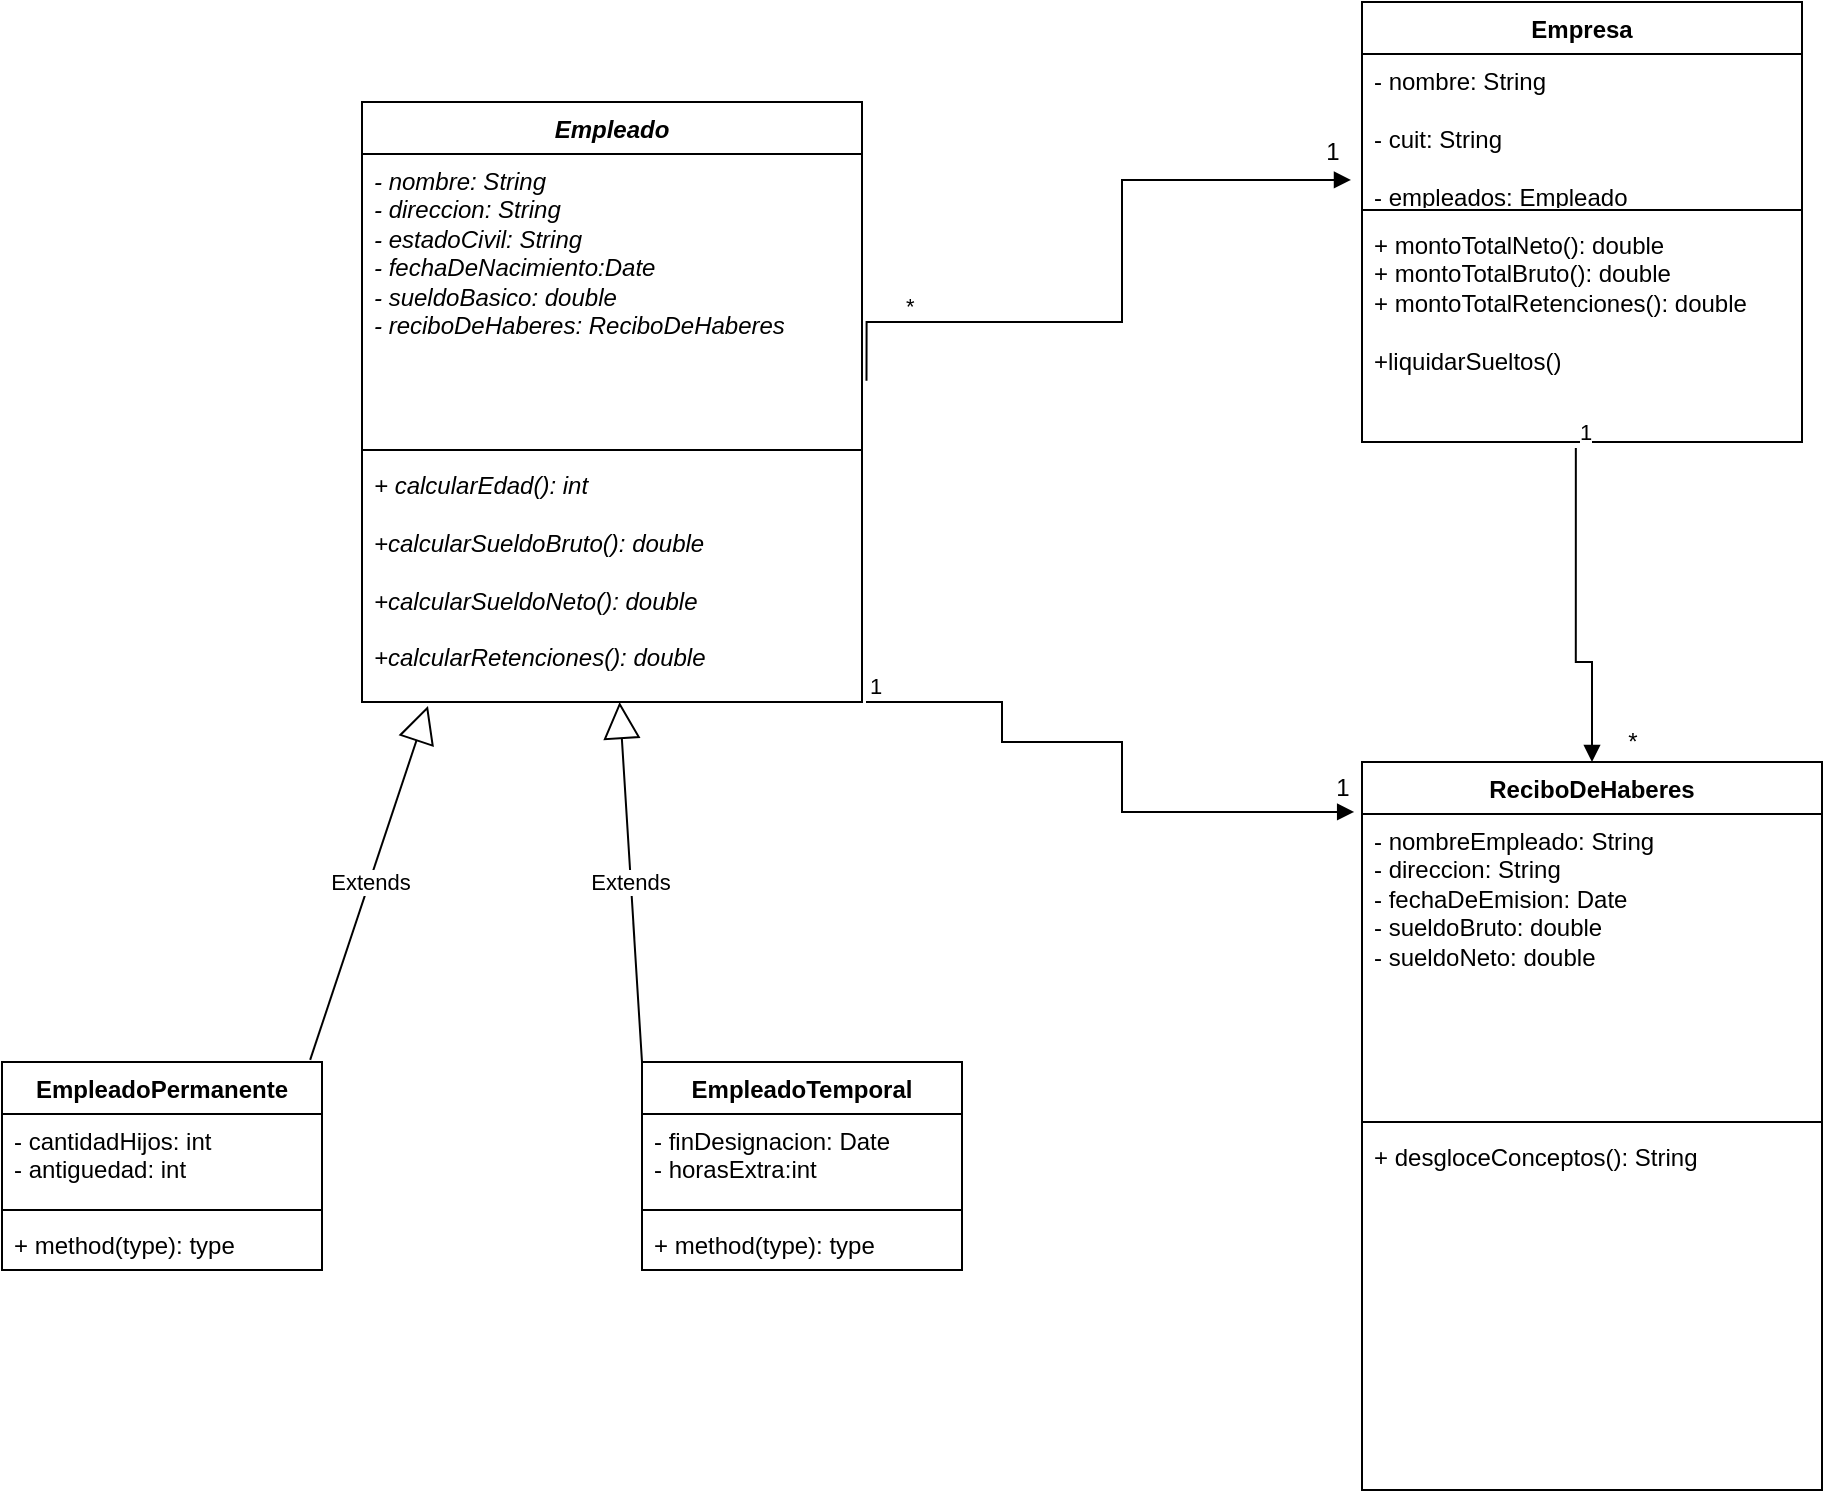 <mxfile version="21.7.4" type="github">
  <diagram name="Page-1" id="13e1069c-82ec-6db2-03f1-153e76fe0fe0">
    <mxGraphModel dx="1434" dy="754" grid="1" gridSize="10" guides="1" tooltips="1" connect="1" arrows="1" fold="1" page="1" pageScale="1" pageWidth="1100" pageHeight="850" background="none" math="0" shadow="0">
      <root>
        <mxCell id="0" />
        <mxCell id="1" parent="0" />
        <mxCell id="QAYbuf7ycFHNcCj2fmit-9" value="&lt;div&gt;Empresa&lt;/div&gt;&lt;div&gt;&lt;br&gt;&lt;/div&gt;" style="swimlane;fontStyle=1;align=center;verticalAlign=top;childLayout=stackLayout;horizontal=1;startSize=26;horizontalStack=0;resizeParent=1;resizeParentMax=0;resizeLast=0;collapsible=1;marginBottom=0;whiteSpace=wrap;html=1;" vertex="1" parent="1">
          <mxGeometry x="750" y="70" width="220" height="220" as="geometry" />
        </mxCell>
        <mxCell id="QAYbuf7ycFHNcCj2fmit-10" value="&lt;div&gt;- nombre: String&lt;/div&gt;&lt;div&gt;&lt;br&gt;&lt;/div&gt;&lt;div&gt;- cuit: String&lt;/div&gt;&lt;div&gt;&lt;br&gt;&lt;/div&gt;&lt;div&gt;- empleados: Empleado&lt;br&gt;&lt;/div&gt;" style="text;strokeColor=none;fillColor=none;align=left;verticalAlign=top;spacingLeft=4;spacingRight=4;overflow=hidden;rotatable=0;points=[[0,0.5],[1,0.5]];portConstraint=eastwest;whiteSpace=wrap;html=1;" vertex="1" parent="QAYbuf7ycFHNcCj2fmit-9">
          <mxGeometry y="26" width="220" height="74" as="geometry" />
        </mxCell>
        <mxCell id="QAYbuf7ycFHNcCj2fmit-11" value="" style="line;strokeWidth=1;fillColor=none;align=left;verticalAlign=middle;spacingTop=-1;spacingLeft=3;spacingRight=3;rotatable=0;labelPosition=right;points=[];portConstraint=eastwest;strokeColor=inherit;" vertex="1" parent="QAYbuf7ycFHNcCj2fmit-9">
          <mxGeometry y="100" width="220" height="8" as="geometry" />
        </mxCell>
        <mxCell id="QAYbuf7ycFHNcCj2fmit-12" value="&lt;div&gt;+ montoTotalNeto(): double&lt;/div&gt;&lt;div&gt;+ montoTotalBruto(): double&lt;/div&gt;&lt;div&gt;+ montoTotalRetenciones(): double&lt;br&gt;&lt;/div&gt;&lt;div&gt;&lt;br&gt;&lt;/div&gt;&lt;div&gt;+liquidarSueltos()&lt;br&gt;&lt;/div&gt;" style="text;strokeColor=none;fillColor=none;align=left;verticalAlign=top;spacingLeft=4;spacingRight=4;overflow=hidden;rotatable=0;points=[[0,0.5],[1,0.5]];portConstraint=eastwest;whiteSpace=wrap;html=1;" vertex="1" parent="QAYbuf7ycFHNcCj2fmit-9">
          <mxGeometry y="108" width="220" height="112" as="geometry" />
        </mxCell>
        <mxCell id="QAYbuf7ycFHNcCj2fmit-13" value="&lt;i&gt;Empleado&lt;/i&gt;" style="swimlane;fontStyle=1;align=center;verticalAlign=top;childLayout=stackLayout;horizontal=1;startSize=26;horizontalStack=0;resizeParent=1;resizeParentMax=0;resizeLast=0;collapsible=1;marginBottom=0;whiteSpace=wrap;html=1;" vertex="1" parent="1">
          <mxGeometry x="250" y="120" width="250" height="300" as="geometry">
            <mxRectangle x="180" y="150" width="50" height="40" as="alternateBounds" />
          </mxGeometry>
        </mxCell>
        <mxCell id="QAYbuf7ycFHNcCj2fmit-14" value="&lt;div&gt;&lt;i&gt;- nombre: String&lt;/i&gt;&lt;/div&gt;&lt;div&gt;&lt;i&gt;- direccion: String&lt;/i&gt;&lt;/div&gt;&lt;div&gt;&lt;i&gt;- estadoCivil: String&lt;br&gt;&lt;/i&gt;&lt;/div&gt;&lt;div&gt;&lt;i&gt;- fechaDeNacimiento:Date&lt;/i&gt;&lt;/div&gt;&lt;div&gt;&lt;i&gt;- sueldoBasico: double&lt;br&gt;&lt;/i&gt;&lt;/div&gt;&lt;div&gt;&lt;i&gt;- reciboDeHaberes: ReciboDeHaberes&lt;br&gt;&lt;/i&gt;&lt;/div&gt;" style="text;strokeColor=none;fillColor=none;align=left;verticalAlign=top;spacingLeft=4;spacingRight=4;overflow=hidden;rotatable=0;points=[[0,0.5],[1,0.5]];portConstraint=eastwest;whiteSpace=wrap;html=1;" vertex="1" parent="QAYbuf7ycFHNcCj2fmit-13">
          <mxGeometry y="26" width="250" height="144" as="geometry" />
        </mxCell>
        <mxCell id="QAYbuf7ycFHNcCj2fmit-15" value="" style="line;strokeWidth=1;fillColor=none;align=left;verticalAlign=middle;spacingTop=-1;spacingLeft=3;spacingRight=3;rotatable=0;labelPosition=right;points=[];portConstraint=eastwest;strokeColor=inherit;" vertex="1" parent="QAYbuf7ycFHNcCj2fmit-13">
          <mxGeometry y="170" width="250" height="8" as="geometry" />
        </mxCell>
        <mxCell id="QAYbuf7ycFHNcCj2fmit-16" value="&lt;div&gt;&lt;i&gt;+ calcularEdad(): int&lt;/i&gt;&lt;/div&gt;&lt;div&gt;&lt;i&gt;&lt;br&gt;&lt;/i&gt;&lt;/div&gt;&lt;div&gt;&lt;i&gt;+calcularSueldoBruto(): double&lt;/i&gt;&lt;/div&gt;&lt;div&gt;&lt;i&gt;&lt;br&gt;&lt;/i&gt;&lt;/div&gt;&lt;div&gt;&lt;i&gt;+calcularSueldoNeto(): double&lt;br&gt;&lt;/i&gt;&lt;/div&gt;&lt;div&gt;&lt;i&gt;&lt;br&gt;&lt;/i&gt;&lt;/div&gt;&lt;div&gt;&lt;i&gt;+calcularRetenciones(): double&lt;/i&gt;&lt;br&gt;&lt;/div&gt;&lt;div&gt;&lt;br&gt;&lt;/div&gt;" style="text;strokeColor=none;fillColor=none;align=left;verticalAlign=top;spacingLeft=4;spacingRight=4;overflow=hidden;rotatable=0;points=[[0,0.5],[1,0.5]];portConstraint=eastwest;whiteSpace=wrap;html=1;" vertex="1" parent="QAYbuf7ycFHNcCj2fmit-13">
          <mxGeometry y="178" width="250" height="122" as="geometry" />
        </mxCell>
        <mxCell id="QAYbuf7ycFHNcCj2fmit-17" value="" style="endArrow=block;endFill=1;html=1;edgeStyle=orthogonalEdgeStyle;align=left;verticalAlign=top;rounded=0;entryX=-0.025;entryY=0.851;entryDx=0;entryDy=0;entryPerimeter=0;exitX=1.009;exitY=0.787;exitDx=0;exitDy=0;exitPerimeter=0;" edge="1" parent="1" source="QAYbuf7ycFHNcCj2fmit-14" target="QAYbuf7ycFHNcCj2fmit-10">
          <mxGeometry x="-1" relative="1" as="geometry">
            <mxPoint x="470" y="370" as="sourcePoint" />
            <mxPoint x="630" y="370" as="targetPoint" />
            <Array as="points">
              <mxPoint x="630" y="230" />
              <mxPoint x="630" y="159" />
            </Array>
          </mxGeometry>
        </mxCell>
        <mxCell id="QAYbuf7ycFHNcCj2fmit-18" value="*" style="edgeLabel;resizable=0;html=1;align=left;verticalAlign=bottom;" connectable="0" vertex="1" parent="QAYbuf7ycFHNcCj2fmit-17">
          <mxGeometry x="-1" relative="1" as="geometry">
            <mxPoint x="18" y="-29" as="offset" />
          </mxGeometry>
        </mxCell>
        <mxCell id="QAYbuf7ycFHNcCj2fmit-19" value="1" style="text;html=1;align=center;verticalAlign=middle;resizable=0;points=[];autosize=1;strokeColor=none;fillColor=none;" vertex="1" parent="1">
          <mxGeometry x="720" y="130" width="30" height="30" as="geometry" />
        </mxCell>
        <mxCell id="QAYbuf7ycFHNcCj2fmit-20" value="&lt;div&gt;EmpleadoPermanente&lt;/div&gt;&lt;div&gt;&lt;br&gt;&lt;/div&gt;" style="swimlane;fontStyle=1;align=center;verticalAlign=top;childLayout=stackLayout;horizontal=1;startSize=26;horizontalStack=0;resizeParent=1;resizeParentMax=0;resizeLast=0;collapsible=1;marginBottom=0;whiteSpace=wrap;html=1;" vertex="1" parent="1">
          <mxGeometry x="70" y="600" width="160" height="104" as="geometry" />
        </mxCell>
        <mxCell id="QAYbuf7ycFHNcCj2fmit-21" value="&lt;div&gt;- cantidadHijos: int&lt;/div&gt;&lt;div&gt;- antiguedad: int&lt;br&gt;&lt;/div&gt;" style="text;strokeColor=none;fillColor=none;align=left;verticalAlign=top;spacingLeft=4;spacingRight=4;overflow=hidden;rotatable=0;points=[[0,0.5],[1,0.5]];portConstraint=eastwest;whiteSpace=wrap;html=1;" vertex="1" parent="QAYbuf7ycFHNcCj2fmit-20">
          <mxGeometry y="26" width="160" height="44" as="geometry" />
        </mxCell>
        <mxCell id="QAYbuf7ycFHNcCj2fmit-22" value="" style="line;strokeWidth=1;fillColor=none;align=left;verticalAlign=middle;spacingTop=-1;spacingLeft=3;spacingRight=3;rotatable=0;labelPosition=right;points=[];portConstraint=eastwest;strokeColor=inherit;" vertex="1" parent="QAYbuf7ycFHNcCj2fmit-20">
          <mxGeometry y="70" width="160" height="8" as="geometry" />
        </mxCell>
        <mxCell id="QAYbuf7ycFHNcCj2fmit-23" value="+ method(type): type" style="text;strokeColor=none;fillColor=none;align=left;verticalAlign=top;spacingLeft=4;spacingRight=4;overflow=hidden;rotatable=0;points=[[0,0.5],[1,0.5]];portConstraint=eastwest;whiteSpace=wrap;html=1;" vertex="1" parent="QAYbuf7ycFHNcCj2fmit-20">
          <mxGeometry y="78" width="160" height="26" as="geometry" />
        </mxCell>
        <mxCell id="QAYbuf7ycFHNcCj2fmit-24" value="&lt;div&gt;EmpleadoTemporal&lt;/div&gt;&lt;div&gt;&lt;br&gt;&lt;/div&gt;&lt;div&gt;&lt;br&gt;&lt;/div&gt;" style="swimlane;fontStyle=1;align=center;verticalAlign=top;childLayout=stackLayout;horizontal=1;startSize=26;horizontalStack=0;resizeParent=1;resizeParentMax=0;resizeLast=0;collapsible=1;marginBottom=0;whiteSpace=wrap;html=1;" vertex="1" parent="1">
          <mxGeometry x="390" y="600" width="160" height="104" as="geometry" />
        </mxCell>
        <mxCell id="QAYbuf7ycFHNcCj2fmit-25" value="&lt;div&gt;- finDesignacion: Date&lt;br&gt;&lt;/div&gt;&lt;div&gt;- horasExtra:int&lt;br&gt;&lt;/div&gt;" style="text;strokeColor=none;fillColor=none;align=left;verticalAlign=top;spacingLeft=4;spacingRight=4;overflow=hidden;rotatable=0;points=[[0,0.5],[1,0.5]];portConstraint=eastwest;whiteSpace=wrap;html=1;" vertex="1" parent="QAYbuf7ycFHNcCj2fmit-24">
          <mxGeometry y="26" width="160" height="44" as="geometry" />
        </mxCell>
        <mxCell id="QAYbuf7ycFHNcCj2fmit-26" value="" style="line;strokeWidth=1;fillColor=none;align=left;verticalAlign=middle;spacingTop=-1;spacingLeft=3;spacingRight=3;rotatable=0;labelPosition=right;points=[];portConstraint=eastwest;strokeColor=inherit;" vertex="1" parent="QAYbuf7ycFHNcCj2fmit-24">
          <mxGeometry y="70" width="160" height="8" as="geometry" />
        </mxCell>
        <mxCell id="QAYbuf7ycFHNcCj2fmit-27" value="+ method(type): type" style="text;strokeColor=none;fillColor=none;align=left;verticalAlign=top;spacingLeft=4;spacingRight=4;overflow=hidden;rotatable=0;points=[[0,0.5],[1,0.5]];portConstraint=eastwest;whiteSpace=wrap;html=1;" vertex="1" parent="QAYbuf7ycFHNcCj2fmit-24">
          <mxGeometry y="78" width="160" height="26" as="geometry" />
        </mxCell>
        <mxCell id="QAYbuf7ycFHNcCj2fmit-34" value="Extends" style="endArrow=block;endSize=16;endFill=0;html=1;rounded=0;exitX=0;exitY=0;exitDx=0;exitDy=0;" edge="1" parent="1" source="QAYbuf7ycFHNcCj2fmit-24" target="QAYbuf7ycFHNcCj2fmit-16">
          <mxGeometry width="160" relative="1" as="geometry">
            <mxPoint x="470" y="400" as="sourcePoint" />
            <mxPoint x="630" y="400" as="targetPoint" />
          </mxGeometry>
        </mxCell>
        <mxCell id="QAYbuf7ycFHNcCj2fmit-35" value="Extends" style="endArrow=block;endSize=16;endFill=0;html=1;rounded=0;exitX=0.963;exitY=-0.01;exitDx=0;exitDy=0;exitPerimeter=0;entryX=0.132;entryY=1.016;entryDx=0;entryDy=0;entryPerimeter=0;" edge="1" parent="1" source="QAYbuf7ycFHNcCj2fmit-20" target="QAYbuf7ycFHNcCj2fmit-16">
          <mxGeometry width="160" relative="1" as="geometry">
            <mxPoint x="470" y="400" as="sourcePoint" />
            <mxPoint x="630" y="400" as="targetPoint" />
          </mxGeometry>
        </mxCell>
        <mxCell id="QAYbuf7ycFHNcCj2fmit-36" value="ReciboDeHaberes" style="swimlane;fontStyle=1;align=center;verticalAlign=top;childLayout=stackLayout;horizontal=1;startSize=26;horizontalStack=0;resizeParent=1;resizeParentMax=0;resizeLast=0;collapsible=1;marginBottom=0;whiteSpace=wrap;html=1;" vertex="1" parent="1">
          <mxGeometry x="750" y="450" width="230" height="364" as="geometry" />
        </mxCell>
        <mxCell id="QAYbuf7ycFHNcCj2fmit-37" value="&lt;div&gt;- nombreEmpleado: String&lt;/div&gt;&lt;div&gt;- direccion: String&lt;/div&gt;&lt;div&gt;- fechaDeEmision: Date&lt;/div&gt;&lt;div&gt;- sueldoBruto: double&lt;/div&gt;&lt;div&gt;- sueldoNeto: double&lt;/div&gt;&lt;div&gt;&lt;br&gt;&lt;/div&gt;" style="text;strokeColor=none;fillColor=none;align=left;verticalAlign=top;spacingLeft=4;spacingRight=4;overflow=hidden;rotatable=0;points=[[0,0.5],[1,0.5]];portConstraint=eastwest;whiteSpace=wrap;html=1;" vertex="1" parent="QAYbuf7ycFHNcCj2fmit-36">
          <mxGeometry y="26" width="230" height="150" as="geometry" />
        </mxCell>
        <mxCell id="QAYbuf7ycFHNcCj2fmit-38" value="" style="line;strokeWidth=1;fillColor=none;align=left;verticalAlign=middle;spacingTop=-1;spacingLeft=3;spacingRight=3;rotatable=0;labelPosition=right;points=[];portConstraint=eastwest;strokeColor=inherit;" vertex="1" parent="QAYbuf7ycFHNcCj2fmit-36">
          <mxGeometry y="176" width="230" height="8" as="geometry" />
        </mxCell>
        <mxCell id="QAYbuf7ycFHNcCj2fmit-39" value="+ desgloceConceptos(): String" style="text;strokeColor=none;fillColor=none;align=left;verticalAlign=top;spacingLeft=4;spacingRight=4;overflow=hidden;rotatable=0;points=[[0,0.5],[1,0.5]];portConstraint=eastwest;whiteSpace=wrap;html=1;" vertex="1" parent="QAYbuf7ycFHNcCj2fmit-36">
          <mxGeometry y="184" width="230" height="180" as="geometry" />
        </mxCell>
        <mxCell id="QAYbuf7ycFHNcCj2fmit-40" value="" style="endArrow=block;endFill=1;html=1;edgeStyle=orthogonalEdgeStyle;align=left;verticalAlign=top;rounded=0;exitX=1.008;exitY=1;exitDx=0;exitDy=0;exitPerimeter=0;entryX=-0.017;entryY=-0.007;entryDx=0;entryDy=0;entryPerimeter=0;" edge="1" parent="1" source="QAYbuf7ycFHNcCj2fmit-16" target="QAYbuf7ycFHNcCj2fmit-37">
          <mxGeometry x="-1" relative="1" as="geometry">
            <mxPoint x="470" y="400" as="sourcePoint" />
            <mxPoint x="630" y="400" as="targetPoint" />
            <Array as="points">
              <mxPoint x="570" y="420" />
              <mxPoint x="570" y="440" />
              <mxPoint x="630" y="440" />
              <mxPoint x="630" y="475" />
            </Array>
          </mxGeometry>
        </mxCell>
        <mxCell id="QAYbuf7ycFHNcCj2fmit-41" value="1" style="edgeLabel;resizable=0;html=1;align=left;verticalAlign=bottom;" connectable="0" vertex="1" parent="QAYbuf7ycFHNcCj2fmit-40">
          <mxGeometry x="-1" relative="1" as="geometry" />
        </mxCell>
        <mxCell id="QAYbuf7ycFHNcCj2fmit-42" value="1" style="text;html=1;align=center;verticalAlign=middle;resizable=0;points=[];autosize=1;strokeColor=none;fillColor=none;" vertex="1" parent="1">
          <mxGeometry x="725" y="448" width="30" height="30" as="geometry" />
        </mxCell>
        <mxCell id="QAYbuf7ycFHNcCj2fmit-45" value="" style="endArrow=block;endFill=1;html=1;edgeStyle=orthogonalEdgeStyle;align=left;verticalAlign=top;rounded=0;exitX=0.486;exitY=1.027;exitDx=0;exitDy=0;exitPerimeter=0;entryX=0.5;entryY=0;entryDx=0;entryDy=0;" edge="1" parent="1" source="QAYbuf7ycFHNcCj2fmit-12" target="QAYbuf7ycFHNcCj2fmit-36">
          <mxGeometry x="-1" relative="1" as="geometry">
            <mxPoint x="470" y="400" as="sourcePoint" />
            <mxPoint x="630" y="400" as="targetPoint" />
            <Array as="points">
              <mxPoint x="857" y="400" />
              <mxPoint x="865" y="400" />
            </Array>
          </mxGeometry>
        </mxCell>
        <mxCell id="QAYbuf7ycFHNcCj2fmit-46" value="1" style="edgeLabel;resizable=0;html=1;align=left;verticalAlign=bottom;" connectable="0" vertex="1" parent="QAYbuf7ycFHNcCj2fmit-45">
          <mxGeometry x="-1" relative="1" as="geometry" />
        </mxCell>
        <mxCell id="QAYbuf7ycFHNcCj2fmit-47" value="*" style="text;html=1;align=center;verticalAlign=middle;resizable=0;points=[];autosize=1;strokeColor=none;fillColor=none;" vertex="1" parent="1">
          <mxGeometry x="870" y="425" width="30" height="30" as="geometry" />
        </mxCell>
      </root>
    </mxGraphModel>
  </diagram>
</mxfile>
